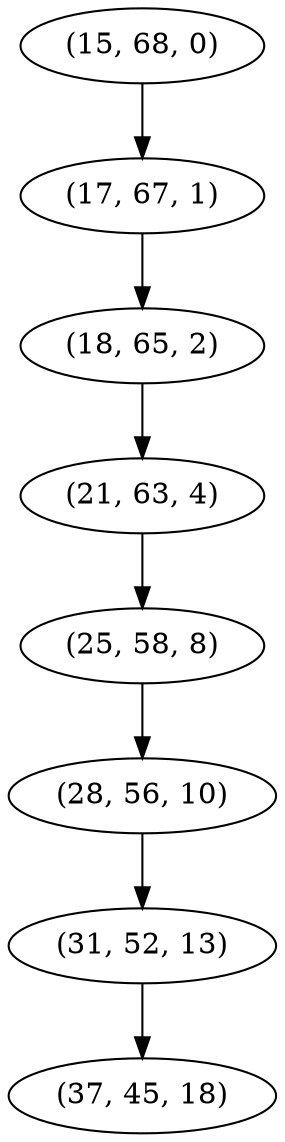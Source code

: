 digraph tree {
    "(15, 68, 0)";
    "(17, 67, 1)";
    "(18, 65, 2)";
    "(21, 63, 4)";
    "(25, 58, 8)";
    "(28, 56, 10)";
    "(31, 52, 13)";
    "(37, 45, 18)";
    "(15, 68, 0)" -> "(17, 67, 1)";
    "(17, 67, 1)" -> "(18, 65, 2)";
    "(18, 65, 2)" -> "(21, 63, 4)";
    "(21, 63, 4)" -> "(25, 58, 8)";
    "(25, 58, 8)" -> "(28, 56, 10)";
    "(28, 56, 10)" -> "(31, 52, 13)";
    "(31, 52, 13)" -> "(37, 45, 18)";
}
